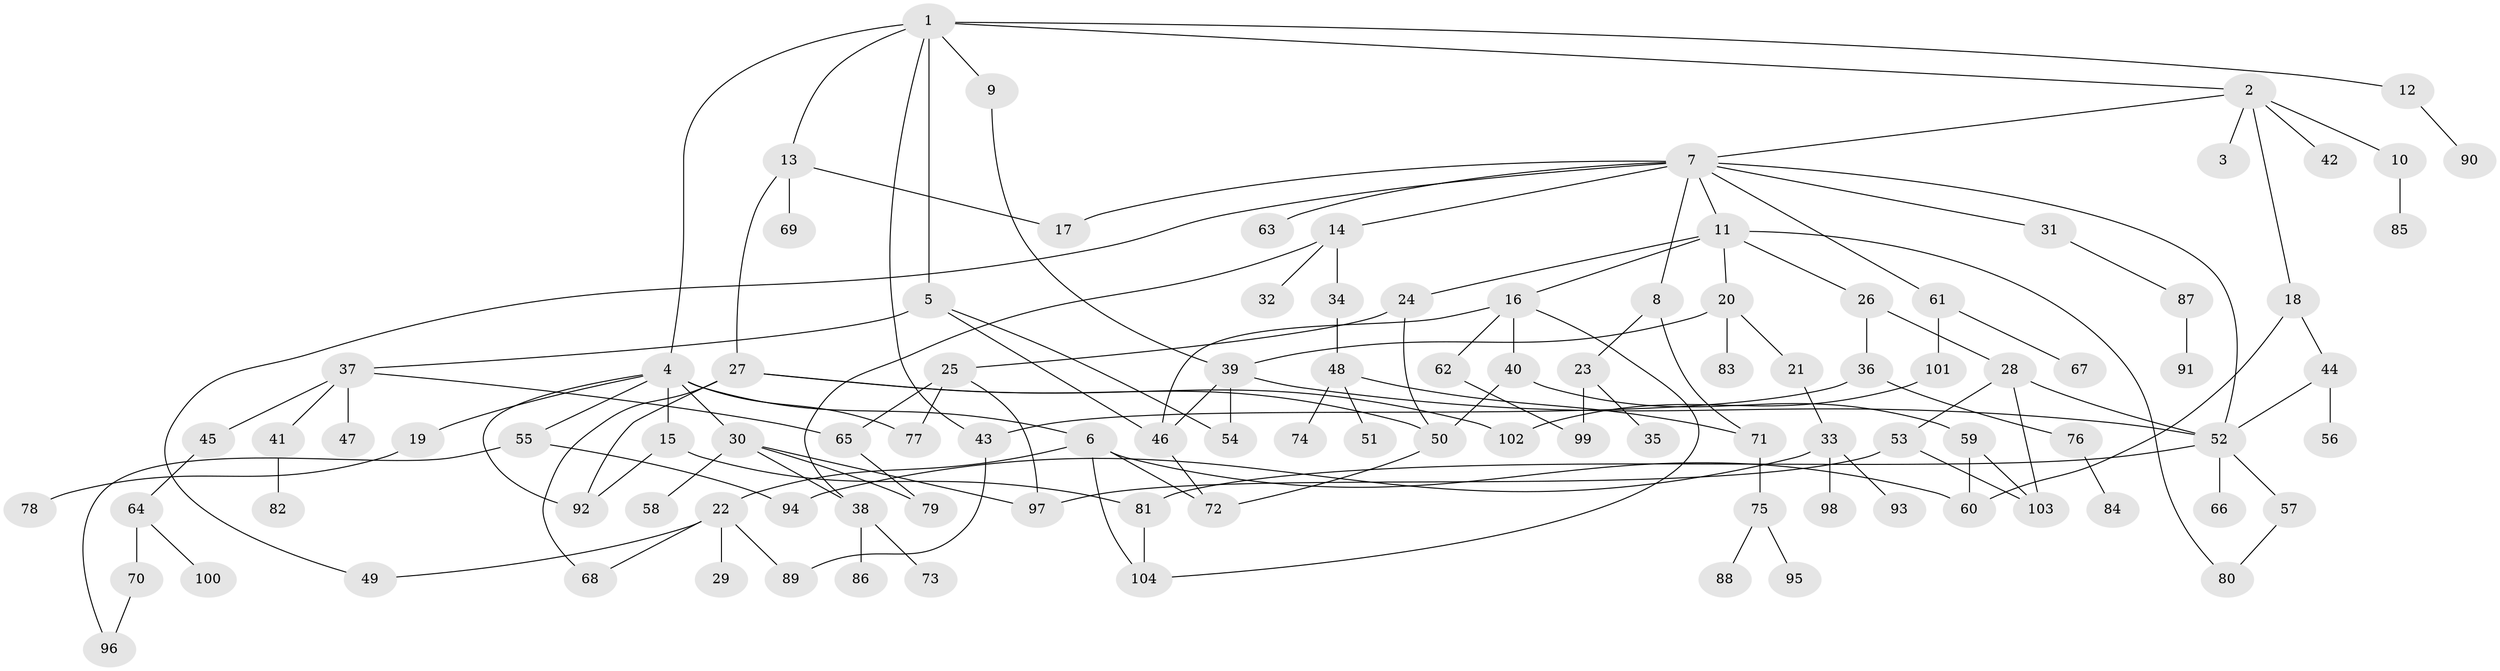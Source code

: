 // coarse degree distribution, {9: 0.057692307692307696, 5: 0.09615384615384616, 8: 0.019230769230769232, 3: 0.25, 1: 0.23076923076923078, 4: 0.1346153846153846, 7: 0.019230769230769232, 2: 0.17307692307692307, 6: 0.019230769230769232}
// Generated by graph-tools (version 1.1) at 2025/48/03/04/25 22:48:52]
// undirected, 104 vertices, 140 edges
graph export_dot {
  node [color=gray90,style=filled];
  1;
  2;
  3;
  4;
  5;
  6;
  7;
  8;
  9;
  10;
  11;
  12;
  13;
  14;
  15;
  16;
  17;
  18;
  19;
  20;
  21;
  22;
  23;
  24;
  25;
  26;
  27;
  28;
  29;
  30;
  31;
  32;
  33;
  34;
  35;
  36;
  37;
  38;
  39;
  40;
  41;
  42;
  43;
  44;
  45;
  46;
  47;
  48;
  49;
  50;
  51;
  52;
  53;
  54;
  55;
  56;
  57;
  58;
  59;
  60;
  61;
  62;
  63;
  64;
  65;
  66;
  67;
  68;
  69;
  70;
  71;
  72;
  73;
  74;
  75;
  76;
  77;
  78;
  79;
  80;
  81;
  82;
  83;
  84;
  85;
  86;
  87;
  88;
  89;
  90;
  91;
  92;
  93;
  94;
  95;
  96;
  97;
  98;
  99;
  100;
  101;
  102;
  103;
  104;
  1 -- 2;
  1 -- 4;
  1 -- 5;
  1 -- 9;
  1 -- 12;
  1 -- 13;
  1 -- 43;
  2 -- 3;
  2 -- 7;
  2 -- 10;
  2 -- 18;
  2 -- 42;
  4 -- 6;
  4 -- 15;
  4 -- 19;
  4 -- 30;
  4 -- 55;
  4 -- 92;
  4 -- 77;
  5 -- 37;
  5 -- 54;
  5 -- 46;
  6 -- 22;
  6 -- 104;
  6 -- 72;
  6 -- 60;
  7 -- 8;
  7 -- 11;
  7 -- 14;
  7 -- 17;
  7 -- 31;
  7 -- 61;
  7 -- 63;
  7 -- 52;
  7 -- 49;
  8 -- 23;
  8 -- 71;
  9 -- 39;
  10 -- 85;
  11 -- 16;
  11 -- 20;
  11 -- 24;
  11 -- 26;
  11 -- 80;
  12 -- 90;
  13 -- 27;
  13 -- 69;
  13 -- 17;
  14 -- 32;
  14 -- 34;
  14 -- 38;
  15 -- 92;
  15 -- 81;
  16 -- 40;
  16 -- 46;
  16 -- 62;
  16 -- 104;
  18 -- 44;
  18 -- 60;
  19 -- 78;
  20 -- 21;
  20 -- 83;
  20 -- 39;
  21 -- 33;
  22 -- 29;
  22 -- 49;
  22 -- 68;
  22 -- 89;
  23 -- 35;
  23 -- 99;
  24 -- 25;
  24 -- 50;
  25 -- 65;
  25 -- 77;
  25 -- 97;
  26 -- 28;
  26 -- 36;
  27 -- 68;
  27 -- 92;
  27 -- 102;
  27 -- 50;
  28 -- 52;
  28 -- 53;
  28 -- 103;
  30 -- 38;
  30 -- 58;
  30 -- 97;
  30 -- 79;
  31 -- 87;
  33 -- 93;
  33 -- 98;
  33 -- 94;
  34 -- 48;
  36 -- 43;
  36 -- 76;
  37 -- 41;
  37 -- 45;
  37 -- 47;
  37 -- 65;
  38 -- 73;
  38 -- 86;
  39 -- 54;
  39 -- 46;
  39 -- 52;
  40 -- 50;
  40 -- 59;
  41 -- 82;
  43 -- 89;
  44 -- 56;
  44 -- 52;
  45 -- 64;
  46 -- 72;
  48 -- 51;
  48 -- 74;
  48 -- 71;
  50 -- 72;
  52 -- 57;
  52 -- 66;
  52 -- 81;
  53 -- 103;
  53 -- 97;
  55 -- 94;
  55 -- 96;
  57 -- 80;
  59 -- 60;
  59 -- 103;
  61 -- 67;
  61 -- 101;
  62 -- 99;
  64 -- 70;
  64 -- 100;
  65 -- 79;
  70 -- 96;
  71 -- 75;
  75 -- 88;
  75 -- 95;
  76 -- 84;
  81 -- 104;
  87 -- 91;
  101 -- 102;
}
